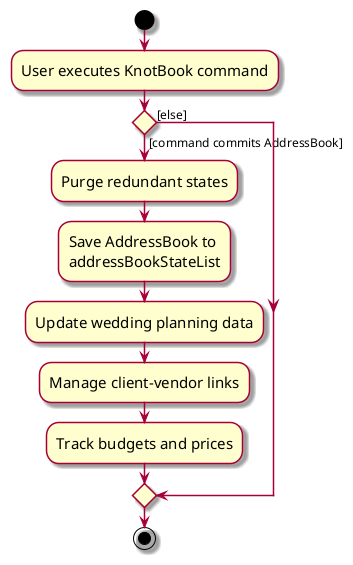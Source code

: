 @startuml
skin rose
skinparam ActivityFontSize 15
skinparam ArrowFontSize 12
start
:User executes KnotBook command;

'Since the beta syntax does not support placing the condition outside the
'diamond we place it as the true branch instead.

if () then ([command commits AddressBook])
    :Purge redundant states;
    :Save AddressBook to
    addressBookStateList;
    :Update wedding planning data;
    :Manage client-vendor links;
    :Track budgets and prices;
else ([else])
endif
stop
@enduml
